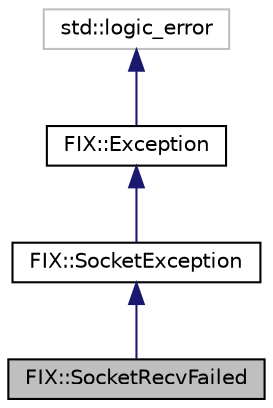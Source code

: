 digraph "FIX::SocketRecvFailed"
{
  edge [fontname="Helvetica",fontsize="10",labelfontname="Helvetica",labelfontsize="10"];
  node [fontname="Helvetica",fontsize="10",shape=record];
  Node0 [label="FIX::SocketRecvFailed",height=0.2,width=0.4,color="black", fillcolor="grey75", style="filled", fontcolor="black"];
  Node1 -> Node0 [dir="back",color="midnightblue",fontsize="10",style="solid",fontname="Helvetica"];
  Node1 [label="FIX::SocketException",height=0.2,width=0.4,color="black", fillcolor="white", style="filled",URL="$struct_f_i_x_1_1_socket_exception.html",tooltip="Socket Error. "];
  Node2 -> Node1 [dir="back",color="midnightblue",fontsize="10",style="solid",fontname="Helvetica"];
  Node2 [label="FIX::Exception",height=0.2,width=0.4,color="black", fillcolor="white", style="filled",URL="$struct_f_i_x_1_1_exception.html",tooltip="Base QuickFIX exception type. "];
  Node3 -> Node2 [dir="back",color="midnightblue",fontsize="10",style="solid",fontname="Helvetica"];
  Node3 [label="std::logic_error",height=0.2,width=0.4,color="grey75", fillcolor="white", style="filled"];
}
